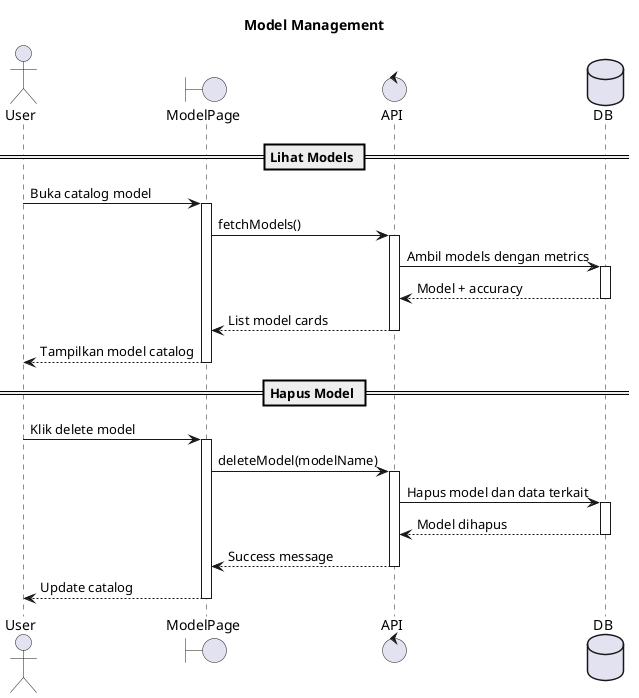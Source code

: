 @startuml Model Management
title Model Management

actor User
boundary ModelPage
control API
database DB

== Lihat Models ==
User -> ModelPage: Buka catalog model
activate ModelPage

ModelPage -> API: fetchModels()
activate API

API -> DB: Ambil models dengan metrics
activate DB
DB --> API: Model + accuracy
deactivate DB

API --> ModelPage: List model cards
deactivate API

ModelPage --> User: Tampilkan model catalog
deactivate ModelPage

== Hapus Model ==
User -> ModelPage: Klik delete model
activate ModelPage

ModelPage -> API: deleteModel(modelName)
activate API

API -> DB: Hapus model dan data terkait
activate DB
DB --> API: Model dihapus
deactivate DB

API --> ModelPage: Success message
deactivate API

ModelPage --> User: Update catalog
deactivate ModelPage

@enduml
